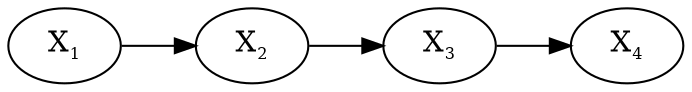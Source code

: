 digraph G {
  rankdir="LR";
  X_1 [label=< X<sub><font point-size="9">1</font></sub> >];
  X_2 [label=< X<sub><font point-size="9">2</font></sub> >];
  X_3 [label=< X<sub><font point-size="9">3</font></sub> >];
  X_4 [label=< X<sub><font point-size="9">4</font></sub> >];
  X_1-> X_2 -> X_3 -> X_4;
}